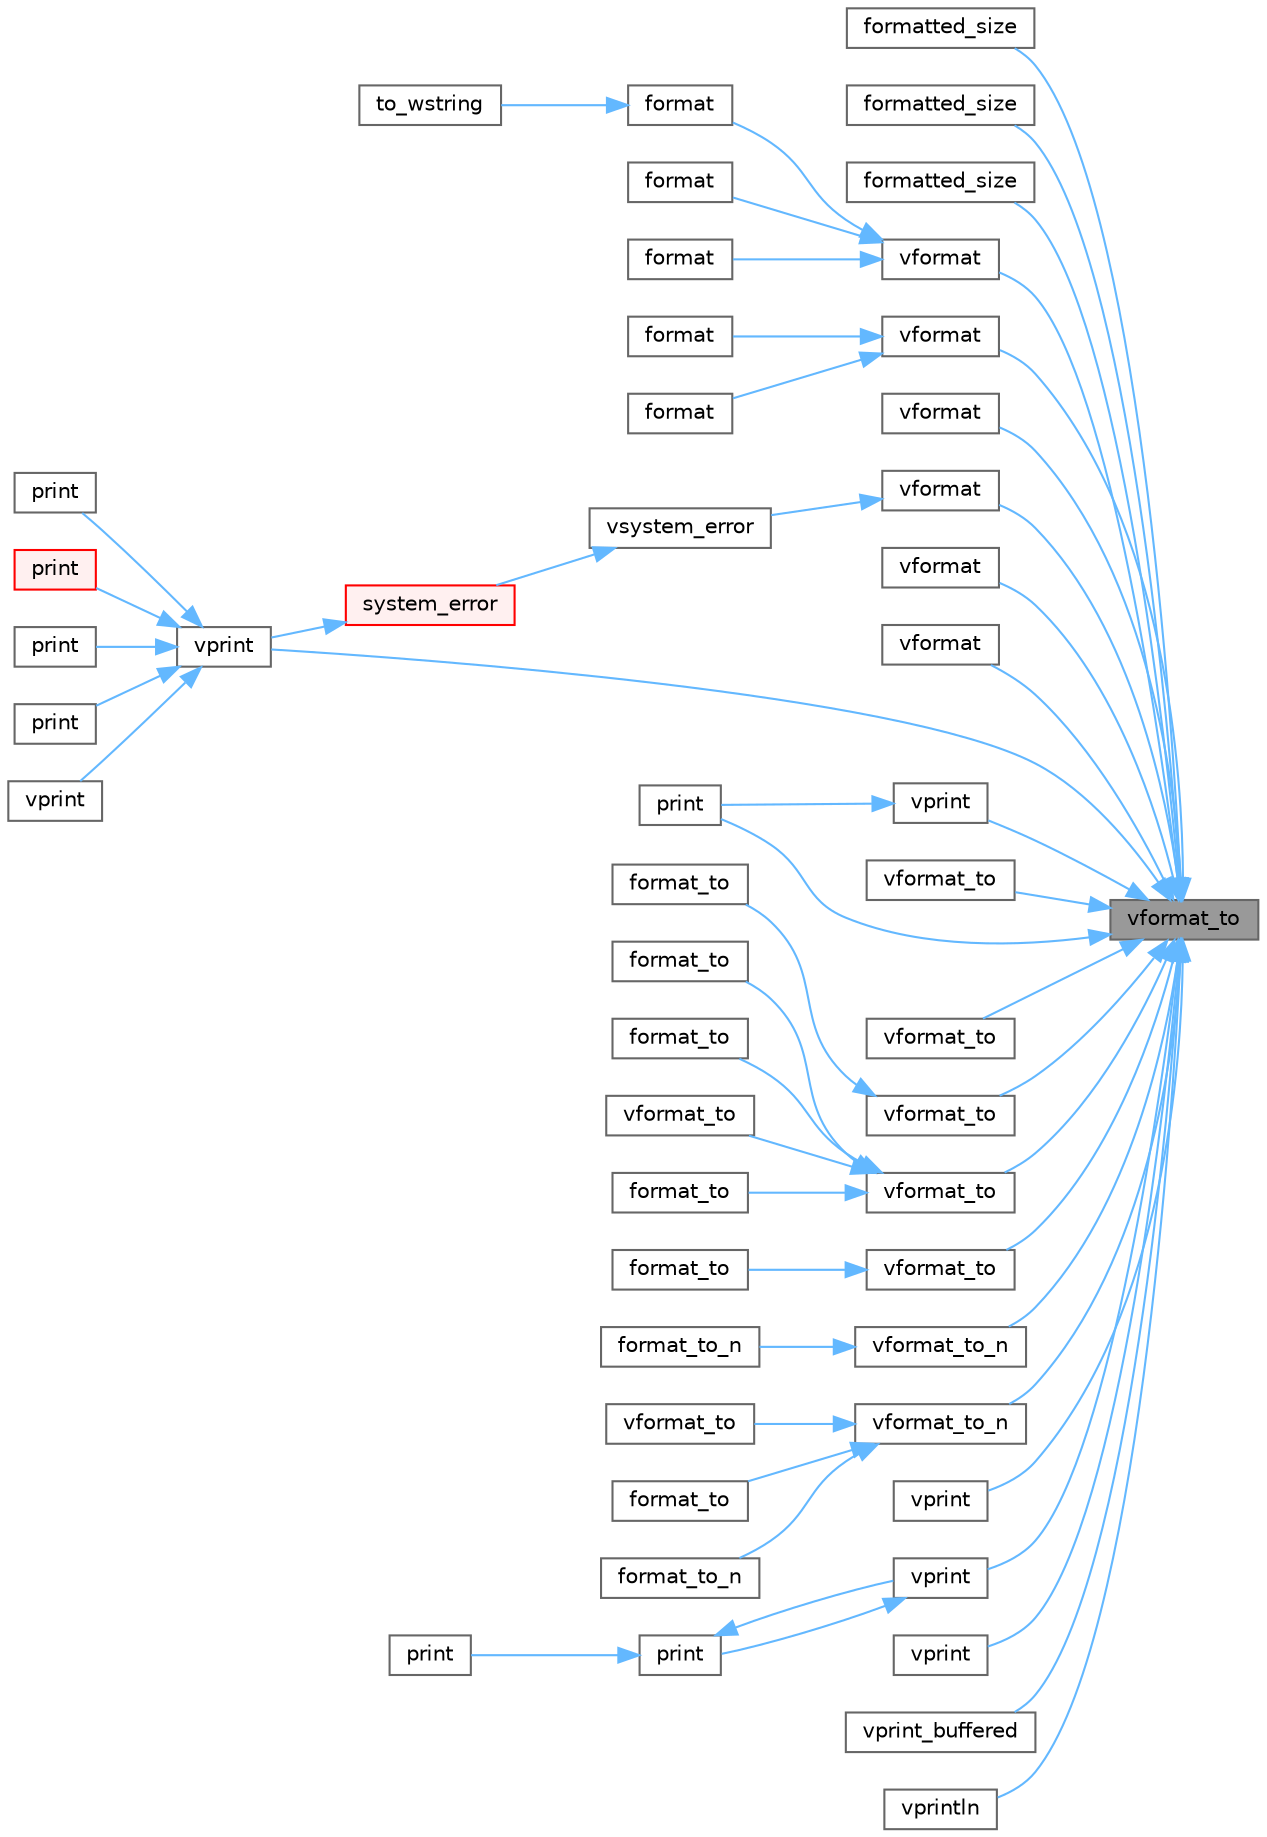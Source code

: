 digraph "vformat_to"
{
 // LATEX_PDF_SIZE
  bgcolor="transparent";
  edge [fontname=Helvetica,fontsize=10,labelfontname=Helvetica,labelfontsize=10];
  node [fontname=Helvetica,fontsize=10,shape=box,height=0.2,width=0.4];
  rankdir="RL";
  Node1 [id="Node000001",label="vformat_to",height=0.2,width=0.4,color="gray40", fillcolor="grey60", style="filled", fontcolor="black",tooltip=" "];
  Node1 -> Node2 [id="edge1_Node000001_Node000002",dir="back",color="steelblue1",style="solid",tooltip=" "];
  Node2 [id="Node000002",label="formatted_size",height=0.2,width=0.4,color="grey40", fillcolor="white", style="filled",URL="$format_8h.html#ab73fdf0f1b7026560113274683b22a32",tooltip=" "];
  Node1 -> Node3 [id="edge2_Node000001_Node000003",dir="back",color="steelblue1",style="solid",tooltip=" "];
  Node3 [id="Node000003",label="formatted_size",height=0.2,width=0.4,color="grey40", fillcolor="white", style="filled",URL="$bundled_2xchar_8h.html#a348f52551055f39c1b94269a0d5855f7",tooltip=" "];
  Node1 -> Node4 [id="edge3_Node000001_Node000004",dir="back",color="steelblue1",style="solid",tooltip=" "];
  Node4 [id="Node000004",label="formatted_size",height=0.2,width=0.4,color="grey40", fillcolor="white", style="filled",URL="$base_8h.html#a0f9a011c5e8bf359e75651cbdc411941",tooltip="Returns the number of chars in the output of format(fmt, args...)."];
  Node1 -> Node5 [id="edge4_Node000001_Node000005",dir="back",color="steelblue1",style="solid",tooltip=" "];
  Node5 [id="Node000005",label="print",height=0.2,width=0.4,color="grey40", fillcolor="white", style="filled",URL="$ostream_8h.html#a3883cc4dedb6840173d3ca9699e7693c",tooltip="Prints formatted data to the stream os."];
  Node1 -> Node6 [id="edge5_Node000001_Node000006",dir="back",color="steelblue1",style="solid",tooltip=" "];
  Node6 [id="Node000006",label="vformat",height=0.2,width=0.4,color="grey40", fillcolor="white", style="filled",URL="$bundled_2xchar_8h.html#adc7a7ded1a4538430867da368bea873e",tooltip=" "];
  Node6 -> Node7 [id="edge6_Node000006_Node000007",dir="back",color="steelblue1",style="solid",tooltip=" "];
  Node7 [id="Node000007",label="format",height=0.2,width=0.4,color="grey40", fillcolor="white", style="filled",URL="$bundled_2xchar_8h.html#a7a3cce45fa097ad41699d71da804445c",tooltip=" "];
  Node6 -> Node8 [id="edge7_Node000006_Node000008",dir="back",color="steelblue1",style="solid",tooltip=" "];
  Node8 [id="Node000008",label="format",height=0.2,width=0.4,color="grey40", fillcolor="white", style="filled",URL="$bundled_2xchar_8h.html#ad6ffb0d2adddec03527640e3511e9a77",tooltip=" "];
  Node6 -> Node9 [id="edge8_Node000006_Node000009",dir="back",color="steelblue1",style="solid",tooltip=" "];
  Node9 [id="Node000009",label="format",height=0.2,width=0.4,color="grey40", fillcolor="white", style="filled",URL="$bundled_2xchar_8h.html#a082005429bfc92924f174a8e1b8619cf",tooltip=" "];
  Node9 -> Node10 [id="edge9_Node000009_Node000010",dir="back",color="steelblue1",style="solid",tooltip=" "];
  Node10 [id="Node000010",label="to_wstring",height=0.2,width=0.4,color="grey40", fillcolor="white", style="filled",URL="$bundled_2xchar_8h.html#ac097a9b8ef6c373be32b7ce1bf329d0b",tooltip="Converts value to std::wstring using the default format for type T."];
  Node1 -> Node11 [id="edge10_Node000001_Node000011",dir="back",color="steelblue1",style="solid",tooltip=" "];
  Node11 [id="Node000011",label="vformat",height=0.2,width=0.4,color="grey40", fillcolor="white", style="filled",URL="$bundled_2xchar_8h.html#a4bdaf2e86088e60567f3150744f9bce7",tooltip=" "];
  Node1 -> Node12 [id="edge11_Node000001_Node000012",dir="back",color="steelblue1",style="solid",tooltip=" "];
  Node12 [id="Node000012",label="vformat",height=0.2,width=0.4,color="grey40", fillcolor="white", style="filled",URL="$format_8h.html#a5f9deb9878ada039f520dfe8c1d5e6d4",tooltip=" "];
  Node12 -> Node13 [id="edge12_Node000012_Node000013",dir="back",color="steelblue1",style="solid",tooltip=" "];
  Node13 [id="Node000013",label="format",height=0.2,width=0.4,color="grey40", fillcolor="white", style="filled",URL="$format_8h.html#aead6cb7fb448852df3315e4adb1b8c36",tooltip=" "];
  Node12 -> Node14 [id="edge13_Node000012_Node000014",dir="back",color="steelblue1",style="solid",tooltip=" "];
  Node14 [id="Node000014",label="format",height=0.2,width=0.4,color="grey40", fillcolor="white", style="filled",URL="$format_8h.html#a040af707f7f42f401696d0e7263d07cf",tooltip="Formats args according to specifications in fmt and returns the result as a string."];
  Node1 -> Node15 [id="edge14_Node000001_Node000015",dir="back",color="steelblue1",style="solid",tooltip=" "];
  Node15 [id="Node000015",label="vformat",height=0.2,width=0.4,color="grey40", fillcolor="white", style="filled",URL="$color_8h.html#ae0ec1357473fbd9a35696f29d5c53e18",tooltip=" "];
  Node1 -> Node16 [id="edge15_Node000001_Node000016",dir="back",color="steelblue1",style="solid",tooltip=" "];
  Node16 [id="Node000016",label="vformat",height=0.2,width=0.4,color="grey40", fillcolor="white", style="filled",URL="$bundled_2xchar_8h.html#a96a699b096df1ada7dcbcb508fb366e1",tooltip=" "];
  Node1 -> Node17 [id="edge16_Node000001_Node000017",dir="back",color="steelblue1",style="solid",tooltip=" "];
  Node17 [id="Node000017",label="vformat",height=0.2,width=0.4,color="grey40", fillcolor="white", style="filled",URL="$format-inl_8h.html#a7d363bad28ecb7c5fda462edcafa09cb",tooltip=" "];
  Node17 -> Node18 [id="edge17_Node000017_Node000018",dir="back",color="steelblue1",style="solid",tooltip=" "];
  Node18 [id="Node000018",label="vsystem_error",height=0.2,width=0.4,color="grey40", fillcolor="white", style="filled",URL="$format-inl_8h.html#ab41bf8cae80639f211595a96bc63c343",tooltip=" "];
  Node18 -> Node19 [id="edge18_Node000018_Node000019",dir="back",color="steelblue1",style="solid",tooltip=" "];
  Node19 [id="Node000019",label="system_error",height=0.2,width=0.4,color="red", fillcolor="#FFF0F0", style="filled",URL="$format_8h.html#a0558467fc6b6aa30ea74d60aafdf7821",tooltip="Constructs std::system_error with a message formatted with fmt::format(fmt, args....."];
  Node19 -> Node30 [id="edge19_Node000019_Node000030",dir="back",color="steelblue1",style="solid",tooltip=" "];
  Node30 [id="Node000030",label="vprint",height=0.2,width=0.4,color="grey40", fillcolor="white", style="filled",URL="$bundled_2xchar_8h.html#ad59e14d924bf2fe1d17939ad9d8b8d4a",tooltip=" "];
  Node30 -> Node31 [id="edge20_Node000030_Node000031",dir="back",color="steelblue1",style="solid",tooltip=" "];
  Node31 [id="Node000031",label="print",height=0.2,width=0.4,color="grey40", fillcolor="white", style="filled",URL="$bundled_2xchar_8h.html#a08cf7bb6a67bb66790cd8e02c1edf2c8",tooltip=" "];
  Node30 -> Node32 [id="edge21_Node000030_Node000032",dir="back",color="steelblue1",style="solid",tooltip=" "];
  Node32 [id="Node000032",label="print",height=0.2,width=0.4,color="red", fillcolor="#FFF0F0", style="filled",URL="$bundled_2xchar_8h.html#aca7a32e4363230ba92ebd2e429b1e1b6",tooltip=" "];
  Node30 -> Node37 [id="edge22_Node000030_Node000037",dir="back",color="steelblue1",style="solid",tooltip=" "];
  Node37 [id="Node000037",label="print",height=0.2,width=0.4,color="grey40", fillcolor="white", style="filled",URL="$bundled_2xchar_8h.html#ad03fa995af93f5f4685e38c3bf7289b8",tooltip=" "];
  Node30 -> Node38 [id="edge23_Node000030_Node000038",dir="back",color="steelblue1",style="solid",tooltip=" "];
  Node38 [id="Node000038",label="print",height=0.2,width=0.4,color="grey40", fillcolor="white", style="filled",URL="$bundled_2xchar_8h.html#a8ad2704d2db1ea1b9663084d6fb51e0a",tooltip=" "];
  Node30 -> Node39 [id="edge24_Node000030_Node000039",dir="back",color="steelblue1",style="solid",tooltip=" "];
  Node39 [id="Node000039",label="vprint",height=0.2,width=0.4,color="grey40", fillcolor="white", style="filled",URL="$bundled_2xchar_8h.html#ab357e28df4fee8293636aaf7a1662508",tooltip=" "];
  Node1 -> Node40 [id="edge25_Node000001_Node000040",dir="back",color="steelblue1",style="solid",tooltip=" "];
  Node40 [id="Node000040",label="vformat_to",height=0.2,width=0.4,color="grey40", fillcolor="white", style="filled",URL="$namespacedetail.html#a823c36c8231ba208ad4f2cf11040b9a1",tooltip=" "];
  Node1 -> Node41 [id="edge26_Node000001_Node000041",dir="back",color="steelblue1",style="solid",tooltip=" "];
  Node41 [id="Node000041",label="vformat_to",height=0.2,width=0.4,color="grey40", fillcolor="white", style="filled",URL="$base_8h.html#a3683dd5284154b2cc412c5623a3a850c",tooltip="Formats a string and writes the output to out."];
  Node41 -> Node42 [id="edge27_Node000041_Node000042",dir="back",color="steelblue1",style="solid",tooltip=" "];
  Node42 [id="Node000042",label="format_to",height=0.2,width=0.4,color="grey40", fillcolor="white", style="filled",URL="$base_8h.html#a497c119ac4dac361bf55a9fb042ee2c2",tooltip="Formats args according to specifications in fmt, writes the result to the output iterator out and ret..."];
  Node1 -> Node43 [id="edge28_Node000001_Node000043",dir="back",color="steelblue1",style="solid",tooltip=" "];
  Node43 [id="Node000043",label="vformat_to",height=0.2,width=0.4,color="grey40", fillcolor="white", style="filled",URL="$format_8h.html#a80f42f73e66590df585e070b03a69d04",tooltip=" "];
  Node1 -> Node44 [id="edge29_Node000001_Node000044",dir="back",color="steelblue1",style="solid",tooltip=" "];
  Node44 [id="Node000044",label="vformat_to",height=0.2,width=0.4,color="grey40", fillcolor="white", style="filled",URL="$bundled_2xchar_8h.html#a433f68e972a8ddf5675b13f5fa92e480",tooltip=" "];
  Node44 -> Node45 [id="edge30_Node000044_Node000045",dir="back",color="steelblue1",style="solid",tooltip=" "];
  Node45 [id="Node000045",label="format_to",height=0.2,width=0.4,color="grey40", fillcolor="white", style="filled",URL="$bundled_2xchar_8h.html#a04579fe003bdf7637c32b25c681ba4b3",tooltip=" "];
  Node44 -> Node46 [id="edge31_Node000044_Node000046",dir="back",color="steelblue1",style="solid",tooltip=" "];
  Node46 [id="Node000046",label="format_to",height=0.2,width=0.4,color="grey40", fillcolor="white", style="filled",URL="$bundled_2xchar_8h.html#a3dd5635f3fe4671a989c49645667211e",tooltip=" "];
  Node44 -> Node47 [id="edge32_Node000044_Node000047",dir="back",color="steelblue1",style="solid",tooltip=" "];
  Node47 [id="Node000047",label="format_to",height=0.2,width=0.4,color="grey40", fillcolor="white", style="filled",URL="$bundled_2xchar_8h.html#ab7b2c9ed92aa23cc709a845ba26f5fe3",tooltip=" "];
  Node44 -> Node48 [id="edge33_Node000044_Node000048",dir="back",color="steelblue1",style="solid",tooltip=" "];
  Node48 [id="Node000048",label="vformat_to",height=0.2,width=0.4,color="grey40", fillcolor="white", style="filled",URL="$bundled_2xchar_8h.html#a1a0646f3642d3c1ec247cb338e545a0b",tooltip=" "];
  Node1 -> Node49 [id="edge34_Node000001_Node000049",dir="back",color="steelblue1",style="solid",tooltip=" "];
  Node49 [id="Node000049",label="vformat_to",height=0.2,width=0.4,color="grey40", fillcolor="white", style="filled",URL="$color_8h.html#add95bab1086ec068ceae9e3db35de979",tooltip="Formats a string with the given text_style and writes the output to out."];
  Node49 -> Node50 [id="edge35_Node000049_Node000050",dir="back",color="steelblue1",style="solid",tooltip=" "];
  Node50 [id="Node000050",label="format_to",height=0.2,width=0.4,color="grey40", fillcolor="white", style="filled",URL="$color_8h.html#a2be00b1ccd42c5d4b763bc9b6eb3e50a",tooltip="Formats arguments with the given text style, writes the result to the output iterator out and returns..."];
  Node1 -> Node51 [id="edge36_Node000001_Node000051",dir="back",color="steelblue1",style="solid",tooltip=" "];
  Node51 [id="Node000051",label="vformat_to_n",height=0.2,width=0.4,color="grey40", fillcolor="white", style="filled",URL="$bundled_2xchar_8h.html#a1c8bdb20488aafb4fc0cf42b29d92d39",tooltip=" "];
  Node51 -> Node52 [id="edge37_Node000051_Node000052",dir="back",color="steelblue1",style="solid",tooltip=" "];
  Node52 [id="Node000052",label="format_to_n",height=0.2,width=0.4,color="grey40", fillcolor="white", style="filled",URL="$bundled_2xchar_8h.html#a9029be4b5fa5b16615b94eadb263adff",tooltip=" "];
  Node1 -> Node53 [id="edge38_Node000001_Node000053",dir="back",color="steelblue1",style="solid",tooltip=" "];
  Node53 [id="Node000053",label="vformat_to_n",height=0.2,width=0.4,color="grey40", fillcolor="white", style="filled",URL="$base_8h.html#a45a3c74fd5764c3be13025cacbcb02b2",tooltip=" "];
  Node53 -> Node54 [id="edge39_Node000053_Node000054",dir="back",color="steelblue1",style="solid",tooltip=" "];
  Node54 [id="Node000054",label="format_to",height=0.2,width=0.4,color="grey40", fillcolor="white", style="filled",URL="$base_8h.html#a4d53efbb5bd04f681bf72f83be96c64d",tooltip=" "];
  Node53 -> Node55 [id="edge40_Node000053_Node000055",dir="back",color="steelblue1",style="solid",tooltip=" "];
  Node55 [id="Node000055",label="format_to_n",height=0.2,width=0.4,color="grey40", fillcolor="white", style="filled",URL="$base_8h.html#ab8774a69f055bd85de86ff0e85b2e22f",tooltip="Formats args according to specifications in fmt, writes up to n characters of the result to the outpu..."];
  Node53 -> Node56 [id="edge41_Node000053_Node000056",dir="back",color="steelblue1",style="solid",tooltip=" "];
  Node56 [id="Node000056",label="vformat_to",height=0.2,width=0.4,color="grey40", fillcolor="white", style="filled",URL="$base_8h.html#a9a6471a260b8ee5ff26e68b28b315c88",tooltip=" "];
  Node1 -> Node57 [id="edge42_Node000001_Node000057",dir="back",color="steelblue1",style="solid",tooltip=" "];
  Node57 [id="Node000057",label="vprint",height=0.2,width=0.4,color="grey40", fillcolor="white", style="filled",URL="$color_8h.html#a076ca1ca56a8c76cb717e19819e4cd2f",tooltip=" "];
  Node57 -> Node58 [id="edge43_Node000057_Node000058",dir="back",color="steelblue1",style="solid",tooltip=" "];
  Node58 [id="Node000058",label="print",height=0.2,width=0.4,color="grey40", fillcolor="white", style="filled",URL="$color_8h.html#a18e124eb328faae2f295658773e1b142",tooltip="Formats a string and prints it to the specified file stream using ANSI escape sequences to specify te..."];
  Node58 -> Node59 [id="edge44_Node000058_Node000059",dir="back",color="steelblue1",style="solid",tooltip=" "];
  Node59 [id="Node000059",label="print",height=0.2,width=0.4,color="grey40", fillcolor="white", style="filled",URL="$color_8h.html#ab803b3a696d2abaad2e2b4a962ae29e8",tooltip="Formats a string and prints it to stdout using ANSI escape sequences to specify text formatting."];
  Node58 -> Node57 [id="edge45_Node000058_Node000057",dir="back",color="steelblue1",style="solid",tooltip=" "];
  Node1 -> Node60 [id="edge46_Node000001_Node000060",dir="back",color="steelblue1",style="solid",tooltip=" "];
  Node60 [id="Node000060",label="vprint",height=0.2,width=0.4,color="grey40", fillcolor="white", style="filled",URL="$format-inl_8h.html#a580ab08e935e90e4c3a3cdf45da3cf3a",tooltip=" "];
  Node1 -> Node30 [id="edge47_Node000001_Node000030",dir="back",color="steelblue1",style="solid",tooltip=" "];
  Node1 -> Node61 [id="edge48_Node000001_Node000061",dir="back",color="steelblue1",style="solid",tooltip=" "];
  Node61 [id="Node000061",label="vprint",height=0.2,width=0.4,color="grey40", fillcolor="white", style="filled",URL="$ostream_8h.html#a5a12ace2368ad2613bac4c16637a97ec",tooltip=" "];
  Node61 -> Node5 [id="edge49_Node000061_Node000005",dir="back",color="steelblue1",style="solid",tooltip=" "];
  Node1 -> Node62 [id="edge50_Node000001_Node000062",dir="back",color="steelblue1",style="solid",tooltip=" "];
  Node62 [id="Node000062",label="vprint",height=0.2,width=0.4,color="grey40", fillcolor="white", style="filled",URL="$bundled_2xchar_8h.html#aae096773ff6c45b6cc1555e3bb92c3d3",tooltip=" "];
  Node1 -> Node24 [id="edge51_Node000001_Node000024",dir="back",color="steelblue1",style="solid",tooltip=" "];
  Node24 [id="Node000024",label="vprint_buffered",height=0.2,width=0.4,color="grey40", fillcolor="white", style="filled",URL="$format-inl_8h.html#a3774f0f4816097d469f11407f83ee394",tooltip=" "];
  Node1 -> Node25 [id="edge52_Node000001_Node000025",dir="back",color="steelblue1",style="solid",tooltip=" "];
  Node25 [id="Node000025",label="vprintln",height=0.2,width=0.4,color="grey40", fillcolor="white", style="filled",URL="$format-inl_8h.html#a71033730e1d1c2c72b7905f21929df93",tooltip=" "];
}
